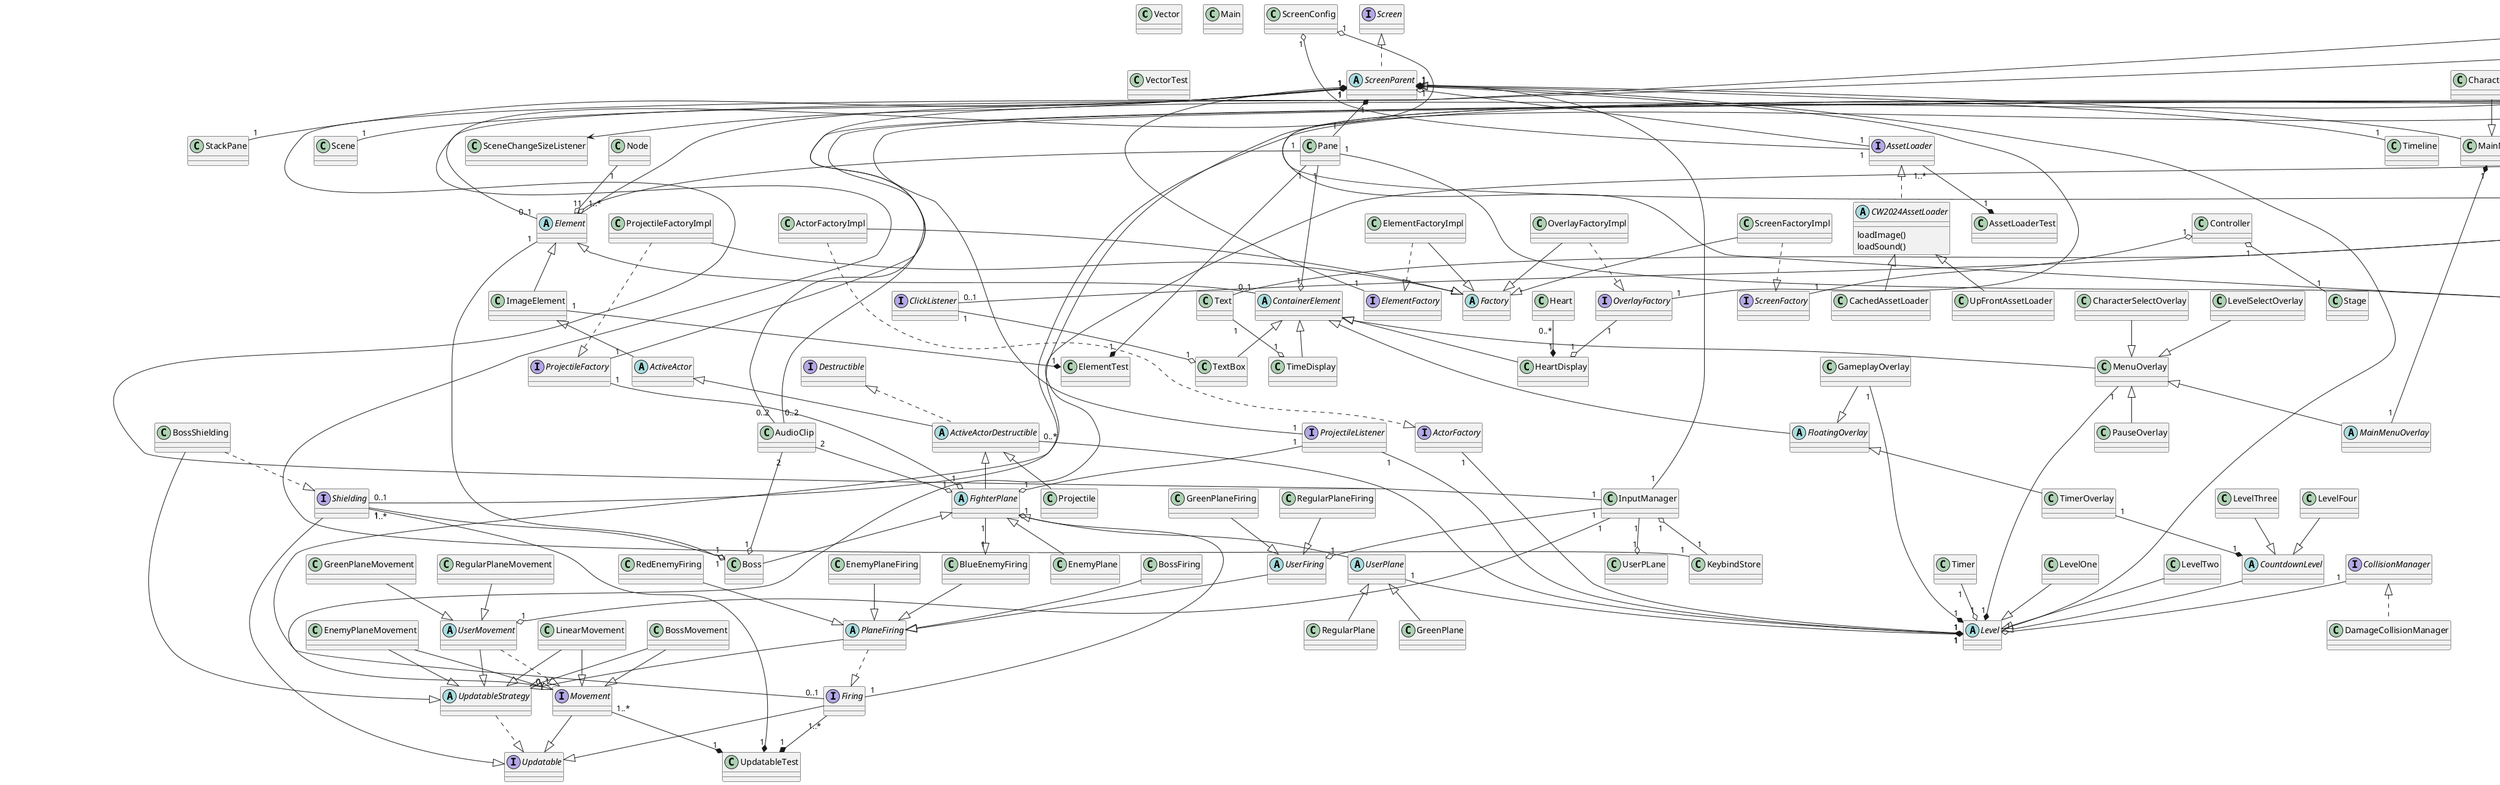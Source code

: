 @startuml
'https://plantuml.com/class-diagram

class Vector

'Asset Loaders
interface AssetLoader
abstract class CW2024AssetLoader {
    loadImage()
    loadSound()
}
class CachedAssetLoader
class UpFrontAssetLoader

AssetLoader <|.. CW2024AssetLoader
CW2024AssetLoader <|-- CachedAssetLoader
CW2024AssetLoader <|-- UpFrontAssetLoader

'Elements excluding actors
abstract class Element
abstract class ContainerElement
class TextBox
class TimeDisplay
class ImageElement
class HeartDisplay
class Heart

Pane "1" --o "1" Element
Node "1" --o "1" Element
Element <|-- ContainerElement
Element <|-- ImageElement

Pane "1" --o "1" ContainerElement
ImageView "1" --o "1" ImageELement

ContainerElement <|-- TextBox
ContainerElement <|-- TimeDisplay
ContainerElement <|-- HeartDisplay

ClickListener "1" --o "1" TextBox
Text "1" --o "1" TimeDisplay
Heart "0..*" --* "1" HeartDisplay
OverlayFactory "1" --o "1" HeartDisplay


'Strategies
interface Firing
interface Movement
interface Shielding
interface Updatable
Firing --|> Updatable
Movement --|> Updatable
Shielding --|> Updatable

abstract class UpdatableStrategy
abstract class PlaneFiring
class EnemyPlaneFiring
class BossFiring
class BlueEnemyFiring
class RedEnemyFiring
abstract class UserFiring
class RegularPlaneFiring
class GreenPlaneFiring

UpdatableStrategy ..|> Updatable
PlaneFiring --|> UpdatableStrategy
PlaneFiring ..|> Firing

EnemyPlaneFiring --|> PlaneFiring
BossFiring --|> PlaneFiring
BlueEnemyFiring --|> PlaneFiring
FighterPlane "1" --|> "1" BlueEnemyFiring
RedEnemyFiring --|> PlaneFiring

UserFiring --|> PlaneFiring
InputManager "1" --o "1" UserFiring
RegularPlaneFiring --|> UserFiring
GreenPlaneFiring --|> UserFiring

class EnemyPlaneMovement
EnemyPlaneMovement --|> UpdatableStrategy
EnemyPlaneMovement --|> Movement

class BossMovement
BossMovement --|> UpdatableStrategy
BossMovement --|> Movement

abstract class UserMovement
class RegularPlaneMovement
UserMovement --|> UpdatableStrategy
UserMovement ..|> Movement
InputManager "1" --o "1" UserMovement
RegularPlaneMovement --|> UserMovement
GreenPlaneMovement --|> UserMovement

class LinearMovement
LinearMovement --|> UpdatableStrategy
LinearMovement --|> Movement

class BossShielding
BossShielding --|> UpdatableStrategy
BossShielding ..|> Shielding

'Actors
interface Destructible
abstract class ActiveActor
abstract class ActiveActorDestructible
abstract class FighterPlane
abstract class UserPlane
class RegularPlane
class GreenPlane
class EnemyPlane
class Boss
class Projectile
class AudioClip
class ImageView

ImageElement <|-- ActiveActor
ActiveActor <|-- ActiveActorDestructible
Destructible <|.. ActiveActorDestructible

ActiveActorDestructible <|-- FighterPlane
ActiveActorDestructible <|-- Projectile

FighterPlane <|-- Boss
FighterPlane <|-- EnemyPlane
FighterPlane <|-- UserPlane

ProjectileFactory "1" --o "1" FighterPlane
ProjectileListener "1" --o "1" FighterPlane
Firing "1" --o "1" FighterPlane
AudioClip "2" --o "1" FighterPlane

UserPlane <|-- RegularPlane
UserPlane <|-- GreenPlane

InputManager "1" --o "1" UserPLane

AudioClip "2" --o "1" Boss
Shielding "1" --o "1" Boss
Element "1" --o "1" Boss

'Game startup
class Main
class Controller
class Stage
interface ScreenFactory
Controller "1" o-- "1" Stage
Controller "1" o-- "1" ScreenFactory

'Managers
class KeybindStore
class InputManager
interface CollisionManager
class DamageCollisionManager

InputManager "1" o-- "1" KeybindStore
CollisionManager <|.. DamageCollisionManager

'Factories
interface ActorFactory
interface ElementFactory
interface OverlayFactory
interface ProjectileFactory
interface ScreenFactory
class ActorFactoryImpl
class ElementFactoryImpl
class OverlayFactoryImpl
class ProjectileFactoryImpl
class ScreenFactoryImpl
interface ClickListener

abstract class Factory

ActorFactoryImpl ..|> ActorFactory
ActorFactoryImpl --|> Factory
ElementFactoryImpl ..|> ElementFactory
ElementFactoryImpl --|> Factory
OverlayFactoryImpl ..|> OverlayFactory
OverlayFactoryImpl --|> Factory
ProjectileFactoryImpl ..|> ProjectileFactory
ProjectileFactoryImpl --|> Factory
ScreenFactoryImpl ..|> ScreenFactory
ScreenFactoryImpl --|> Factory

'Overlays
class MenuOverlay
abstract class FloatingOverlay
class PauseOverlay
class TimerOverlay
abstract class MainMenuOverlay
class LevelSelectOverlay
class GameplayOverlay
class CharacterSelectOverlay

ContainerElement <|-- FloatingOverlay
FloatingOverlay <|-- TimerOverlay
ContainerElement <|-- MenuOverlay
CharacterSelectOverlay --|> MenuOverlay
MenuOverlay <|-- MainMenuOverlay
MenuOverlay <|-- PauseOverlay
GameplayOverlay --|> FloatingOverlay
LevelSelectOverlay --|> MenuOverlay

'The Screens
interface Screen
abstract class ScreenParent
Screen <|.. ScreenParent
ScreenParent "1" *-- "1" InputManager
ScreenParent "1" o-- "1" AssetLoader
ScreenParent "1" *-- "1" ElementFactory
ScreenParent "1" *-- "1" OverlayFactory
ScreenParent "1" *-- "1" Timeline
ScreenParent "1" *-- "1..*" Element
ScreenParent "1" *-- "1" Pane
ScreenParent "1" *-- "1" StackPane
ScreenParent "1" *-- "1" Scene

class MainMenu
class CharacterSelect
class Timer
abstract class Level
interface ProjectileListener
ScreenParent <|-- MainMenu
MainMenu "1" *-- "1" MainMenuOverlay
CharacterSelect --|> MainMenu
Level --|> ScreenParent
UserPlane "1" --* "1" Level
CollisionManager "1" --o "1" Level
GameplayOverlay "1" --* "1" Level
MenuOverlay "1" --* "1" Level
ProjectileListener "1" --* "1" Level
ActorFactory "1" --* "1" Level
Timer "1" --o "1" Level
ActiveActorDestructible "0..*" --* "1" Level

class LevelOne
LevelOne --|> Level
LevelTwo --|> Level
abstract class CountdownLevel
CountdownLevel --|> Level
TimerOverlay "1" --* "1" CountdownLevel
LevelThree --|> CountdownLevel
LevelFour --|> CountdownLevel

'Configs
class ElementConfig
class ImageElementConfig
class ActiveActorDestructibleConfig
class FighterPlaneConfig
class UserPlaneConfig
class BossConfig
class TextBoxConfig
class ProjectileConfig
class ScreenConfig

Pane "1" --[norank]o "1" ElementConfig
Position "0..1" --down[norank]o "1" ElementConfig

ImageElementConfig --|> ElementConfig
ImageView "0..1" --down[norank]o "1" ImageElementConfig

ActiveActorDestructibleConfig --|> ImageElementConfig
Movement "0..1" --down[norank]o "1" ActiveActorDestructibleConfig

FighterPlaneConfig --|> ActiveActorDestructibleConfig
Firing "0..1" --down[norank]o "1" FighterPlaneConfig
ProjectileFactory "1" --down[norank]o "1" FighterPlaneConfig
ProjectileListener "1" --down[norank]o "1" FighterPlaneConfig
AudioClip "0..2" --down[norank]o "1" FighterPlaneConfig

UserPlaneConfig --|> FighterPlaneConfig
InputManager "1" --[norank]o "1" UserPlaneConfig

BossConfig --|> FighterPlaneConfig
Shielding "0..1" --[norank]o "1" BossConfig
Element "0..1" --[norank]o "1" BossConfig
AudioClip "0..2" --[norank]o "1" BossConfig

TextBoxConfig --|> ElementConfig
ClickListener "0..1" --[norank]o "1" TextBoxConfig
Text "0..1" --[norank]o "1" TextBoxConfig

ProjectileConfig --|> ActiveActorDestructibleConfig

KeybindStore "1" --[norank]o "1" ScreenConfig
AssetLoader "1" --[norank]o "1" ScreenConfig

class SceneChangeSizeListener
ScreenParent --> SceneChangeSizeListener

'Tests
class VectorTest
class ElementTest
class UpdatableTest
class AssetLoaderTest
class ImageElementConfigTest
Firing "1..*" --* "1" UpdatableTest
Movement "1..*" --* "1" UpdatableTest
Shielding "1..*" --* "1" UpdatableTest
Pane "1" --* "1" ElementTest
ImageElement "1" --* "1" ElementTest

ImageElementConfig "1" --* "1" ImageElementConfigTest
AssetLoader "1..*" --* "1" AssetLoaderTest


@enduml
